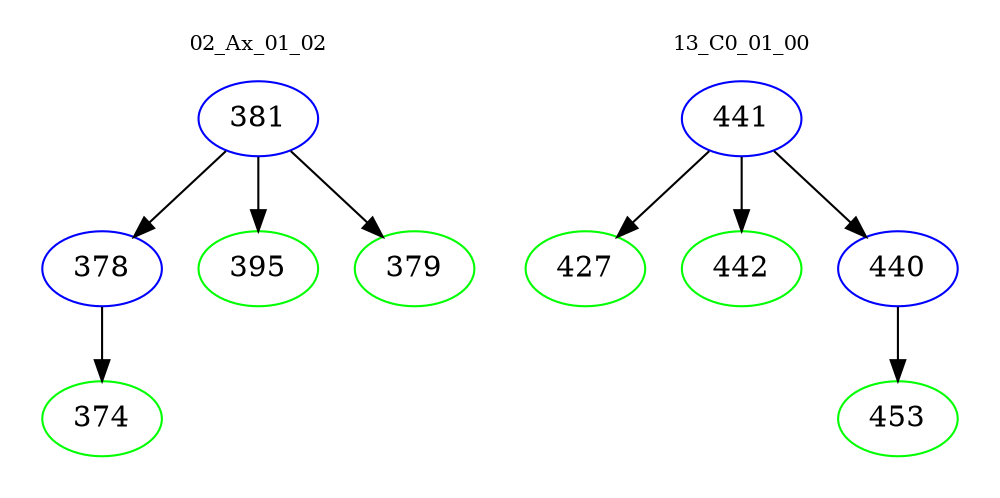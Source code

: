 digraph{
subgraph cluster_0 {
color = white
label = "02_Ax_01_02";
fontsize=10;
T0_381 [label="381", color="blue"]
T0_381 -> T0_378 [color="black"]
T0_378 [label="378", color="blue"]
T0_378 -> T0_374 [color="black"]
T0_374 [label="374", color="green"]
T0_381 -> T0_395 [color="black"]
T0_395 [label="395", color="green"]
T0_381 -> T0_379 [color="black"]
T0_379 [label="379", color="green"]
}
subgraph cluster_1 {
color = white
label = "13_C0_01_00";
fontsize=10;
T1_441 [label="441", color="blue"]
T1_441 -> T1_427 [color="black"]
T1_427 [label="427", color="green"]
T1_441 -> T1_442 [color="black"]
T1_442 [label="442", color="green"]
T1_441 -> T1_440 [color="black"]
T1_440 [label="440", color="blue"]
T1_440 -> T1_453 [color="black"]
T1_453 [label="453", color="green"]
}
}
